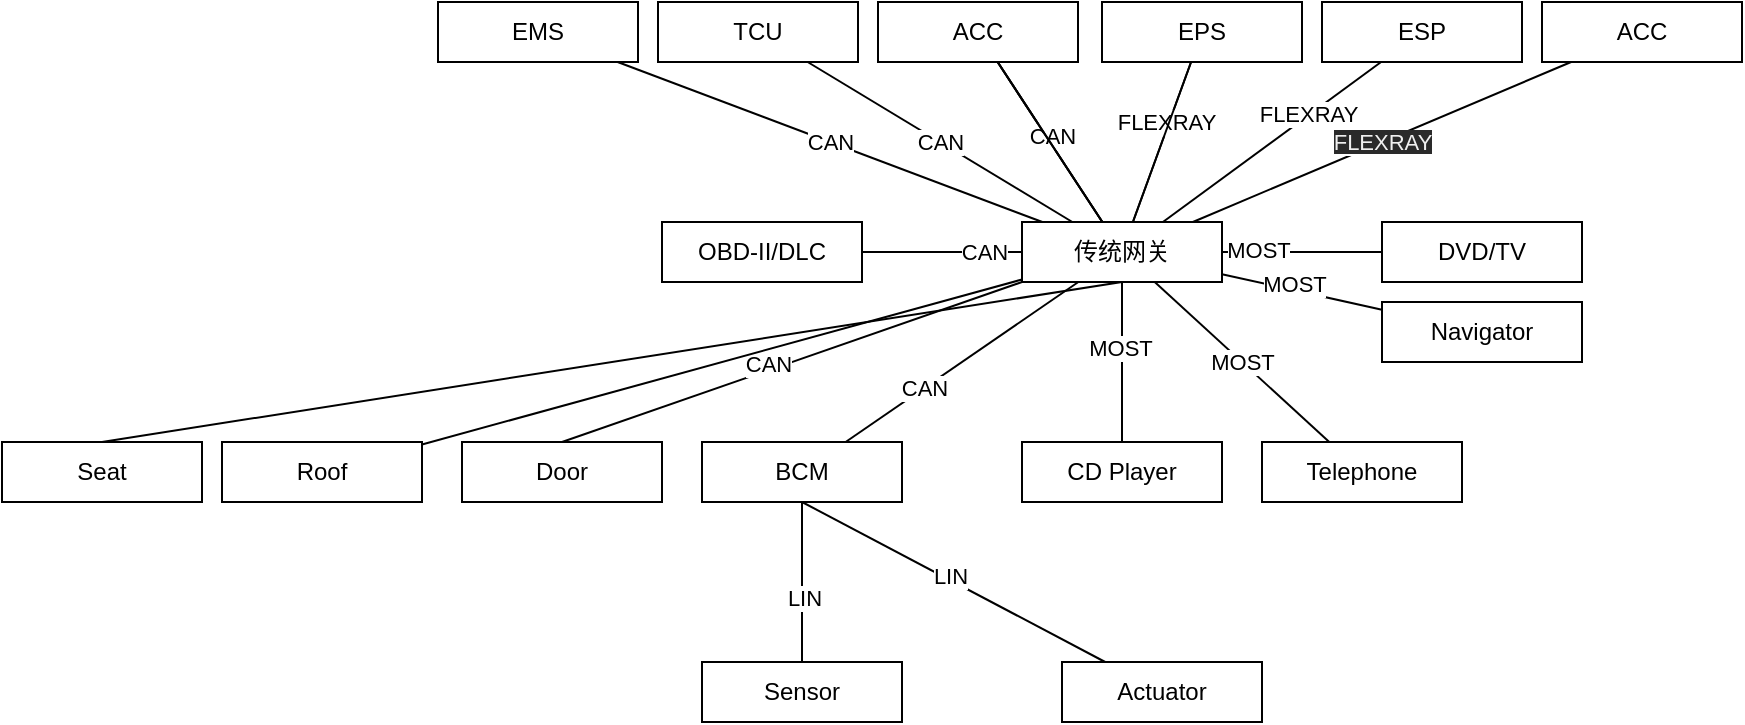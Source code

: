 <mxfile>
    <diagram id="6sh42LaCtDFjJxj69hAm" name="Page-1">
        <mxGraphModel dx="1772" dy="393" grid="1" gridSize="10" guides="1" tooltips="1" connect="1" arrows="1" fold="1" page="1" pageScale="1" pageWidth="827" pageHeight="1169" math="0" shadow="0">
            <root>
                <mxCell id="0"/>
                <mxCell id="1" parent="0"/>
                <mxCell id="5" value="" style="edgeStyle=none;html=1;endArrow=none;endFill=0;" edge="1" parent="1" source="2" target="4">
                    <mxGeometry relative="1" as="geometry"/>
                </mxCell>
                <mxCell id="24" value="MOST" style="edgeLabel;html=1;align=center;verticalAlign=middle;resizable=0;points=[];" vertex="1" connectable="0" parent="5">
                    <mxGeometry x="-0.175" y="-1" relative="1" as="geometry">
                        <mxPoint as="offset"/>
                    </mxGeometry>
                </mxCell>
                <mxCell id="7" value="CAN" style="edgeStyle=none;html=1;endArrow=none;endFill=0;" edge="1" parent="1" source="2" target="6">
                    <mxGeometry relative="1" as="geometry"/>
                </mxCell>
                <mxCell id="9" value="CAN" style="edgeStyle=none;html=1;endArrow=none;endFill=0;" edge="1" parent="1" source="2" target="8">
                    <mxGeometry relative="1" as="geometry"/>
                </mxCell>
                <mxCell id="11" value="" style="edgeStyle=none;html=1;endArrow=none;endFill=0;" edge="1" parent="1" source="2" target="10">
                    <mxGeometry relative="1" as="geometry"/>
                </mxCell>
                <mxCell id="12" value="CAN" style="edgeLabel;html=1;align=center;verticalAlign=middle;resizable=0;points=[];" vertex="1" connectable="0" parent="11">
                    <mxGeometry x="0.05" y="-2" relative="1" as="geometry">
                        <mxPoint as="offset"/>
                    </mxGeometry>
                </mxCell>
                <mxCell id="13" value="" style="edgeStyle=none;html=1;endArrow=none;endFill=0;" edge="1" parent="1" source="2" target="10">
                    <mxGeometry relative="1" as="geometry"/>
                </mxCell>
                <mxCell id="14" value="" style="edgeStyle=none;html=1;endArrow=none;endFill=0;" edge="1" parent="1" source="2" target="10">
                    <mxGeometry relative="1" as="geometry"/>
                </mxCell>
                <mxCell id="16" value="" style="edgeStyle=none;html=1;endArrow=none;endFill=0;" edge="1" parent="1" source="2" target="15">
                    <mxGeometry relative="1" as="geometry"/>
                </mxCell>
                <mxCell id="17" value="FLEXRAY" style="edgeLabel;html=1;align=center;verticalAlign=middle;resizable=0;points=[];" vertex="1" connectable="0" parent="16">
                    <mxGeometry x="0.237" y="2" relative="1" as="geometry">
                        <mxPoint as="offset"/>
                    </mxGeometry>
                </mxCell>
                <mxCell id="18" value="" style="edgeStyle=none;html=1;endArrow=none;endFill=0;" edge="1" parent="1" source="2" target="15">
                    <mxGeometry relative="1" as="geometry"/>
                </mxCell>
                <mxCell id="20" value="" style="edgeStyle=none;html=1;endArrow=none;endFill=0;" edge="1" parent="1" source="2" target="19">
                    <mxGeometry relative="1" as="geometry"/>
                </mxCell>
                <mxCell id="23" value="FLEXRAY" style="edgeLabel;html=1;align=center;verticalAlign=middle;resizable=0;points=[];" vertex="1" connectable="0" parent="20">
                    <mxGeometry x="0.346" y="1" relative="1" as="geometry">
                        <mxPoint as="offset"/>
                    </mxGeometry>
                </mxCell>
                <mxCell id="22" value="&lt;meta charset=&quot;utf-8&quot;&gt;&lt;span style=&quot;color: rgb(240, 240, 240); font-family: helvetica; font-size: 11px; font-style: normal; font-weight: 400; letter-spacing: normal; text-align: center; text-indent: 0px; text-transform: none; word-spacing: 0px; background-color: rgb(42, 42, 42); display: inline; float: none;&quot;&gt;FLEXRAY&lt;/span&gt;" style="edgeStyle=none;html=1;endArrow=none;endFill=0;" edge="1" parent="1" source="2" target="21">
                    <mxGeometry relative="1" as="geometry"/>
                </mxCell>
                <mxCell id="26" value="MOST" style="edgeStyle=none;html=1;endArrow=none;endFill=0;" edge="1" parent="1" source="2" target="25">
                    <mxGeometry relative="1" as="geometry"/>
                </mxCell>
                <mxCell id="28" value="" style="edgeStyle=none;html=1;endArrow=none;endFill=0;" edge="1" parent="1" source="2" target="27">
                    <mxGeometry relative="1" as="geometry"/>
                </mxCell>
                <mxCell id="29" value="MOST" style="edgeLabel;html=1;align=center;verticalAlign=middle;resizable=0;points=[];" vertex="1" connectable="0" parent="28">
                    <mxGeometry x="-0.55" y="1" relative="1" as="geometry">
                        <mxPoint as="offset"/>
                    </mxGeometry>
                </mxCell>
                <mxCell id="31" value="" style="edgeStyle=none;html=1;endArrow=none;endFill=0;" edge="1" parent="1" source="2" target="30">
                    <mxGeometry relative="1" as="geometry"/>
                </mxCell>
                <mxCell id="32" value="MOST" style="edgeLabel;html=1;align=center;verticalAlign=middle;resizable=0;points=[];" vertex="1" connectable="0" parent="31">
                    <mxGeometry x="-0.117" y="3" relative="1" as="geometry">
                        <mxPoint as="offset"/>
                    </mxGeometry>
                </mxCell>
                <mxCell id="34" value="" style="edgeStyle=none;html=1;endArrow=none;endFill=0;" edge="1" parent="1" source="2" target="33">
                    <mxGeometry relative="1" as="geometry"/>
                </mxCell>
                <mxCell id="35" value="CAN" style="edgeLabel;html=1;align=center;verticalAlign=middle;resizable=0;points=[];" vertex="1" connectable="0" parent="34">
                    <mxGeometry x="-0.525" relative="1" as="geometry">
                        <mxPoint as="offset"/>
                    </mxGeometry>
                </mxCell>
                <mxCell id="37" value="" style="edgeStyle=none;html=1;endArrow=none;endFill=0;" edge="1" parent="1" source="2" target="36">
                    <mxGeometry relative="1" as="geometry"/>
                </mxCell>
                <mxCell id="38" value="CAN" style="edgeLabel;html=1;align=center;verticalAlign=middle;resizable=0;points=[];" vertex="1" connectable="0" parent="37">
                    <mxGeometry x="0.326" relative="1" as="geometry">
                        <mxPoint as="offset"/>
                    </mxGeometry>
                </mxCell>
                <mxCell id="40" style="edgeStyle=none;html=1;exitX=0;exitY=1;exitDx=0;exitDy=0;entryX=0.5;entryY=0;entryDx=0;entryDy=0;endArrow=none;endFill=0;" edge="1" parent="1" source="2" target="39">
                    <mxGeometry relative="1" as="geometry"/>
                </mxCell>
                <mxCell id="41" value="CAN" style="edgeLabel;html=1;align=center;verticalAlign=middle;resizable=0;points=[];" vertex="1" connectable="0" parent="40">
                    <mxGeometry x="0.096" y="-3" relative="1" as="geometry">
                        <mxPoint as="offset"/>
                    </mxGeometry>
                </mxCell>
                <mxCell id="49" value="" style="edgeStyle=none;html=1;endArrow=none;endFill=0;" edge="1" parent="1" source="2" target="48">
                    <mxGeometry relative="1" as="geometry"/>
                </mxCell>
                <mxCell id="51" style="edgeStyle=none;html=1;exitX=0.5;exitY=1;exitDx=0;exitDy=0;entryX=0.5;entryY=0;entryDx=0;entryDy=0;endArrow=none;endFill=0;" edge="1" parent="1" source="2" target="50">
                    <mxGeometry relative="1" as="geometry"/>
                </mxCell>
                <mxCell id="2" value="传统网关" style="rounded=0;whiteSpace=wrap;html=1;" vertex="1" parent="1">
                    <mxGeometry x="400" y="170" width="100" height="30" as="geometry"/>
                </mxCell>
                <mxCell id="4" value="CD Player" style="rounded=0;whiteSpace=wrap;html=1;" vertex="1" parent="1">
                    <mxGeometry x="400" y="280" width="100" height="30" as="geometry"/>
                </mxCell>
                <mxCell id="6" value="EMS" style="rounded=0;whiteSpace=wrap;html=1;" vertex="1" parent="1">
                    <mxGeometry x="108" y="60" width="100" height="30" as="geometry"/>
                </mxCell>
                <mxCell id="8" value="TCU" style="rounded=0;whiteSpace=wrap;html=1;" vertex="1" parent="1">
                    <mxGeometry x="218" y="60" width="100" height="30" as="geometry"/>
                </mxCell>
                <mxCell id="10" value="ACC" style="rounded=0;whiteSpace=wrap;html=1;" vertex="1" parent="1">
                    <mxGeometry x="328" y="60" width="100" height="30" as="geometry"/>
                </mxCell>
                <mxCell id="15" value="EPS" style="rounded=0;whiteSpace=wrap;html=1;" vertex="1" parent="1">
                    <mxGeometry x="440" y="60" width="100" height="30" as="geometry"/>
                </mxCell>
                <mxCell id="19" value="ESP" style="rounded=0;whiteSpace=wrap;html=1;" vertex="1" parent="1">
                    <mxGeometry x="550" y="60" width="100" height="30" as="geometry"/>
                </mxCell>
                <mxCell id="21" value="ACC" style="rounded=0;whiteSpace=wrap;html=1;" vertex="1" parent="1">
                    <mxGeometry x="660" y="60" width="100" height="30" as="geometry"/>
                </mxCell>
                <mxCell id="25" value="Telephone" style="rounded=0;whiteSpace=wrap;html=1;" vertex="1" parent="1">
                    <mxGeometry x="520" y="280" width="100" height="30" as="geometry"/>
                </mxCell>
                <mxCell id="27" value="DVD/TV" style="rounded=0;whiteSpace=wrap;html=1;" vertex="1" parent="1">
                    <mxGeometry x="580" y="170" width="100" height="30" as="geometry"/>
                </mxCell>
                <mxCell id="30" value="Navigator" style="rounded=0;whiteSpace=wrap;html=1;" vertex="1" parent="1">
                    <mxGeometry x="580" y="210" width="100" height="30" as="geometry"/>
                </mxCell>
                <mxCell id="33" value="OBD-II/DLC" style="rounded=0;whiteSpace=wrap;html=1;" vertex="1" parent="1">
                    <mxGeometry x="220" y="170" width="100" height="30" as="geometry"/>
                </mxCell>
                <mxCell id="43" value="" style="edgeStyle=none;html=1;endArrow=none;endFill=0;" edge="1" parent="1" source="36" target="42">
                    <mxGeometry relative="1" as="geometry"/>
                </mxCell>
                <mxCell id="46" value="LIN" style="edgeLabel;html=1;align=center;verticalAlign=middle;resizable=0;points=[];" vertex="1" connectable="0" parent="43">
                    <mxGeometry x="0.2" y="1" relative="1" as="geometry">
                        <mxPoint as="offset"/>
                    </mxGeometry>
                </mxCell>
                <mxCell id="36" value="BCM" style="rounded=0;whiteSpace=wrap;html=1;" vertex="1" parent="1">
                    <mxGeometry x="240" y="280" width="100" height="30" as="geometry"/>
                </mxCell>
                <mxCell id="39" value="Door" style="rounded=0;whiteSpace=wrap;html=1;" vertex="1" parent="1">
                    <mxGeometry x="120" y="280" width="100" height="30" as="geometry"/>
                </mxCell>
                <mxCell id="45" value="" style="edgeStyle=none;html=1;endArrow=none;endFill=0;exitX=0.5;exitY=1;exitDx=0;exitDy=0;" edge="1" parent="1" source="36" target="44">
                    <mxGeometry relative="1" as="geometry"/>
                </mxCell>
                <mxCell id="47" value="LIN" style="edgeLabel;html=1;align=center;verticalAlign=middle;resizable=0;points=[];" vertex="1" connectable="0" parent="45">
                    <mxGeometry x="-0.035" y="2" relative="1" as="geometry">
                        <mxPoint as="offset"/>
                    </mxGeometry>
                </mxCell>
                <mxCell id="42" value="Sensor" style="rounded=0;whiteSpace=wrap;html=1;" vertex="1" parent="1">
                    <mxGeometry x="240" y="390" width="100" height="30" as="geometry"/>
                </mxCell>
                <mxCell id="44" value="Actuator" style="rounded=0;whiteSpace=wrap;html=1;" vertex="1" parent="1">
                    <mxGeometry x="420" y="390" width="100" height="30" as="geometry"/>
                </mxCell>
                <mxCell id="48" value="Roof" style="rounded=0;whiteSpace=wrap;html=1;" vertex="1" parent="1">
                    <mxGeometry y="280" width="100" height="30" as="geometry"/>
                </mxCell>
                <mxCell id="50" value="Seat" style="rounded=0;whiteSpace=wrap;html=1;" vertex="1" parent="1">
                    <mxGeometry x="-110" y="280" width="100" height="30" as="geometry"/>
                </mxCell>
            </root>
        </mxGraphModel>
    </diagram>
</mxfile>